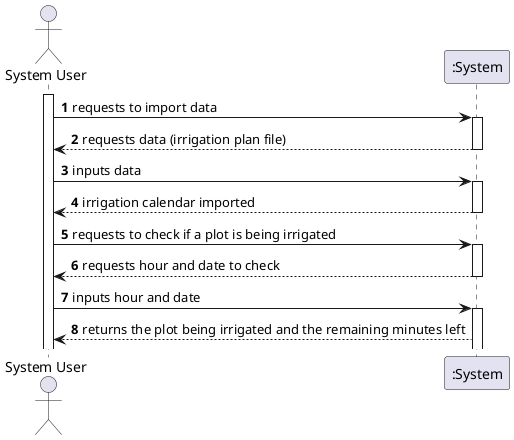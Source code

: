 @startuml
'https://plantuml.com/sequence-diagram

autonumber

actor "System User" as user

activate user

user -> ":System" : requests to import data
activate ":System"
":System" --> user : requests data (irrigation plan file)
deactivate ":System"

user -> ":System" : inputs data
activate ":System"
":System" --> user : irrigation calendar imported
deactivate ":System"
user -> ":System" : requests to check if a plot is being irrigated
activate ":System"
":System" --> user : requests hour and date to check
deactivate ":System"
user -> ":System" : inputs hour and date
activate ":System"
":System" --> user : returns the plot being irrigated and the remaining minutes left

@enduml